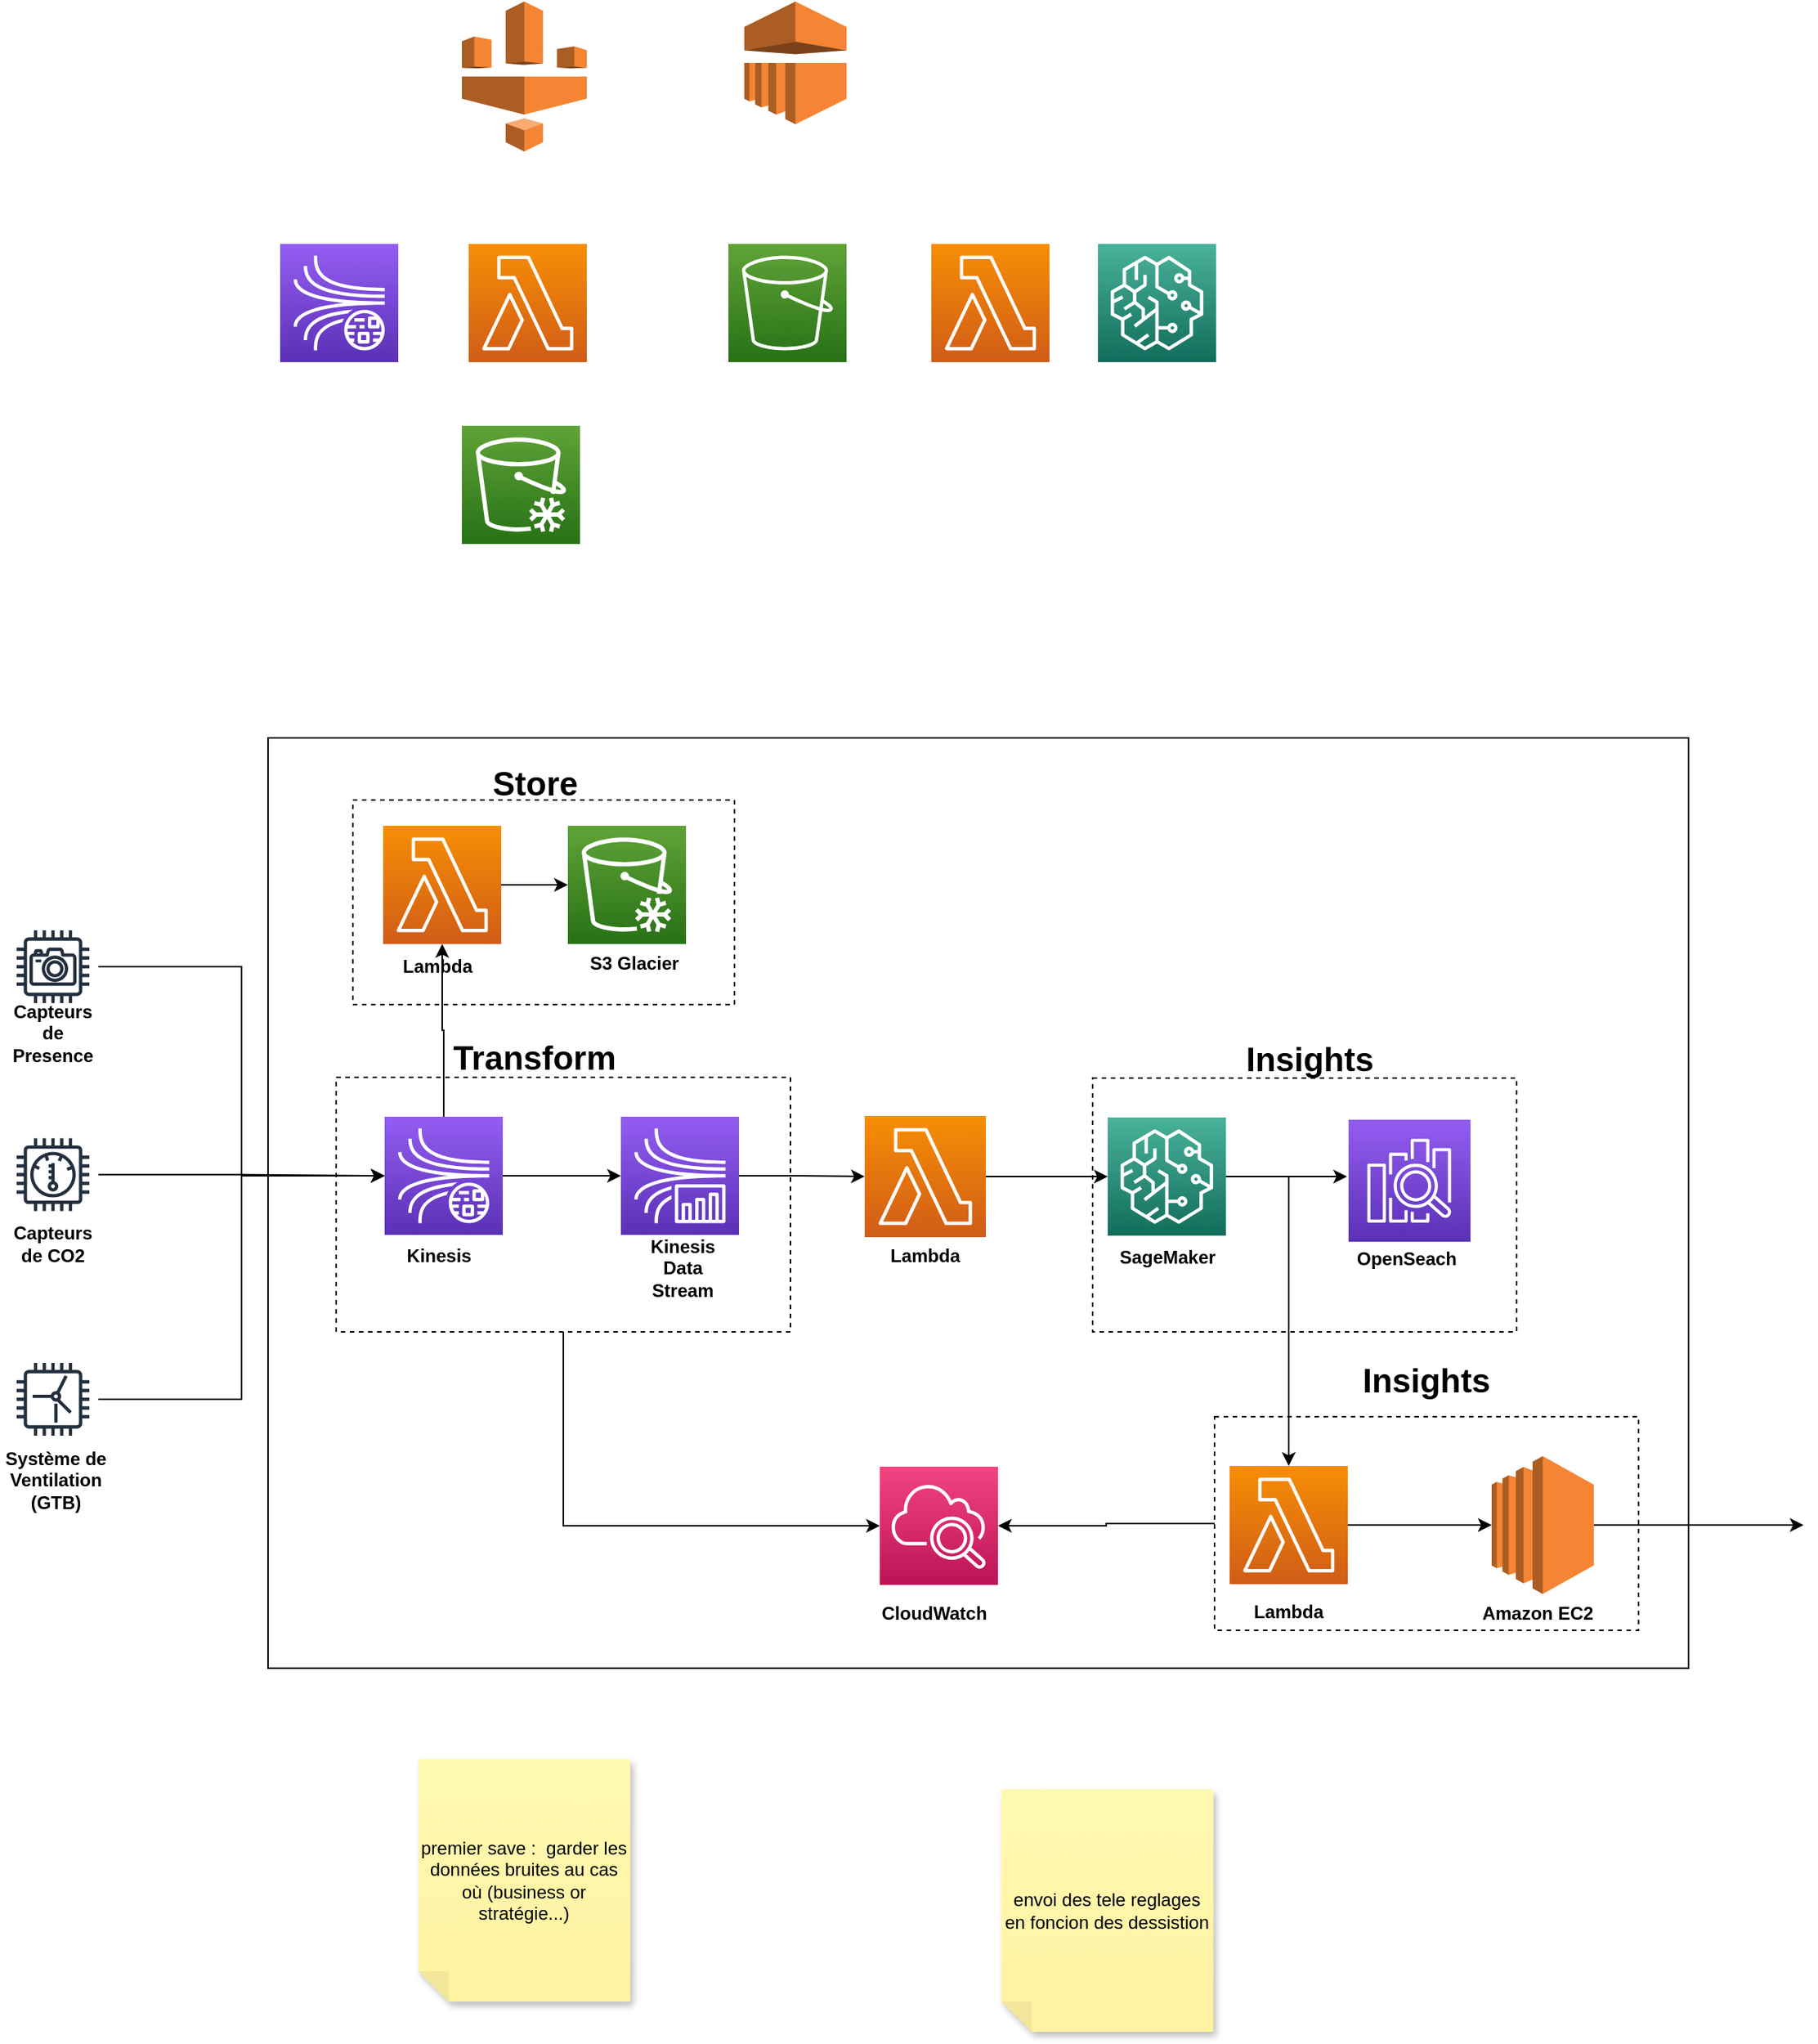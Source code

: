 <mxfile version="21.0.10" type="github">
  <diagram name="Page-1" id="v63S46q5yMBqqZmRK9G6">
    <mxGraphModel dx="2150" dy="783" grid="1" gridSize="11" guides="1" tooltips="1" connect="1" arrows="1" fold="1" page="1" pageScale="1" pageWidth="827" pageHeight="1169" math="0" shadow="0">
      <root>
        <mxCell id="0" />
        <mxCell id="1" parent="0" />
        <mxCell id="vw22RqHtb2KoScnF9Mjw-39" value="" style="rounded=0;whiteSpace=wrap;html=1;fillColor=none;" parent="1" vertex="1">
          <mxGeometry x="42" y="576" width="938" height="614" as="geometry" />
        </mxCell>
        <mxCell id="vw22RqHtb2KoScnF9Mjw-14" value="" style="rounded=0;whiteSpace=wrap;html=1;fillColor=none;dashed=1;fontStyle=1" parent="1" vertex="1">
          <mxGeometry x="98" y="617" width="252" height="135" as="geometry" />
        </mxCell>
        <mxCell id="vw22RqHtb2KoScnF9Mjw-37" style="edgeStyle=orthogonalEdgeStyle;rounded=0;orthogonalLoop=1;jettySize=auto;html=1;exitX=0;exitY=0.5;exitDx=0;exitDy=0;fontStyle=1" parent="1" source="vw22RqHtb2KoScnF9Mjw-25" target="vw22RqHtb2KoScnF9Mjw-29" edge="1">
          <mxGeometry relative="1" as="geometry">
            <mxPoint x="557" y="1096" as="targetPoint" />
          </mxGeometry>
        </mxCell>
        <mxCell id="vw22RqHtb2KoScnF9Mjw-25" value="" style="rounded=0;whiteSpace=wrap;html=1;fillColor=none;dashed=1;fontStyle=1" parent="1" vertex="1">
          <mxGeometry x="667" y="1024" width="280" height="141" as="geometry" />
        </mxCell>
        <mxCell id="vw22RqHtb2KoScnF9Mjw-13" value="" style="rounded=0;whiteSpace=wrap;html=1;fillColor=none;dashed=1;fontStyle=1" parent="1" vertex="1">
          <mxGeometry x="586.5" y="800.5" width="280" height="167.5" as="geometry" />
        </mxCell>
        <mxCell id="vw22RqHtb2KoScnF9Mjw-36" style="edgeStyle=orthogonalEdgeStyle;rounded=0;orthogonalLoop=1;jettySize=auto;html=1;exitX=0.5;exitY=1;exitDx=0;exitDy=0;entryX=0;entryY=0.5;entryDx=0;entryDy=0;entryPerimeter=0;fontStyle=1" parent="1" source="vw22RqHtb2KoScnF9Mjw-10" target="vw22RqHtb2KoScnF9Mjw-29" edge="1">
          <mxGeometry relative="1" as="geometry" />
        </mxCell>
        <mxCell id="vw22RqHtb2KoScnF9Mjw-10" value="" style="rounded=0;whiteSpace=wrap;html=1;fillColor=none;dashed=1;fontStyle=1" parent="1" vertex="1">
          <mxGeometry x="87" y="800" width="300" height="168" as="geometry" />
        </mxCell>
        <mxCell id="0xS_EjlW5Ho_wa0NnR8M-2" value="" style="sketch=0;points=[[0,0,0],[0.25,0,0],[0.5,0,0],[0.75,0,0],[1,0,0],[0,1,0],[0.25,1,0],[0.5,1,0],[0.75,1,0],[1,1,0],[0,0.25,0],[0,0.5,0],[0,0.75,0],[1,0.25,0],[1,0.5,0],[1,0.75,0]];outlineConnect=0;fontColor=#232F3E;gradientColor=#60A337;gradientDirection=north;fillColor=#277116;strokeColor=#ffffff;dashed=0;verticalLabelPosition=bottom;verticalAlign=top;align=center;html=1;fontSize=12;fontStyle=1;aspect=fixed;shape=mxgraph.aws4.resourceIcon;resIcon=mxgraph.aws4.glacier;" parent="1" vertex="1">
          <mxGeometry x="240" y="634" width="78" height="78" as="geometry" />
        </mxCell>
        <mxCell id="vw22RqHtb2KoScnF9Mjw-20" style="edgeStyle=orthogonalEdgeStyle;rounded=0;orthogonalLoop=1;jettySize=auto;html=1;fontStyle=1" parent="1" source="0xS_EjlW5Ho_wa0NnR8M-3" target="0xS_EjlW5Ho_wa0NnR8M-11" edge="1">
          <mxGeometry relative="1" as="geometry" />
        </mxCell>
        <mxCell id="vw22RqHtb2KoScnF9Mjw-40" style="edgeStyle=orthogonalEdgeStyle;rounded=0;orthogonalLoop=1;jettySize=auto;html=1;exitX=0.5;exitY=0;exitDx=0;exitDy=0;exitPerimeter=0;entryX=0.5;entryY=1;entryDx=0;entryDy=0;entryPerimeter=0;fontStyle=1" parent="1" source="0xS_EjlW5Ho_wa0NnR8M-3" target="0xS_EjlW5Ho_wa0NnR8M-4" edge="1">
          <mxGeometry relative="1" as="geometry" />
        </mxCell>
        <mxCell id="0xS_EjlW5Ho_wa0NnR8M-3" value="" style="sketch=0;points=[[0,0,0],[0.25,0,0],[0.5,0,0],[0.75,0,0],[1,0,0],[0,1,0],[0.25,1,0],[0.5,1,0],[0.75,1,0],[1,1,0],[0,0.25,0],[0,0.5,0],[0,0.75,0],[1,0.25,0],[1,0.5,0],[1,0.75,0]];outlineConnect=0;fontColor=#232F3E;gradientColor=#945DF2;gradientDirection=north;fillColor=#5A30B5;strokeColor=#ffffff;dashed=0;verticalLabelPosition=bottom;verticalAlign=top;align=center;html=1;fontSize=12;fontStyle=1;aspect=fixed;shape=mxgraph.aws4.resourceIcon;resIcon=mxgraph.aws4.kinesis_data_streams;" parent="1" vertex="1">
          <mxGeometry x="119" y="826" width="78" height="78" as="geometry" />
        </mxCell>
        <mxCell id="vw22RqHtb2KoScnF9Mjw-41" style="edgeStyle=orthogonalEdgeStyle;rounded=0;orthogonalLoop=1;jettySize=auto;html=1;exitX=1;exitY=0.5;exitDx=0;exitDy=0;exitPerimeter=0;entryX=0;entryY=0.5;entryDx=0;entryDy=0;entryPerimeter=0;fontStyle=1" parent="1" source="0xS_EjlW5Ho_wa0NnR8M-4" target="0xS_EjlW5Ho_wa0NnR8M-2" edge="1">
          <mxGeometry relative="1" as="geometry" />
        </mxCell>
        <mxCell id="0xS_EjlW5Ho_wa0NnR8M-4" value="" style="sketch=0;points=[[0,0,0],[0.25,0,0],[0.5,0,0],[0.75,0,0],[1,0,0],[0,1,0],[0.25,1,0],[0.5,1,0],[0.75,1,0],[1,1,0],[0,0.25,0],[0,0.5,0],[0,0.75,0],[1,0.25,0],[1,0.5,0],[1,0.75,0]];outlineConnect=0;fontColor=#232F3E;gradientColor=#F78E04;gradientDirection=north;fillColor=#D05C17;strokeColor=#ffffff;dashed=0;verticalLabelPosition=bottom;verticalAlign=top;align=center;html=1;fontSize=12;fontStyle=1;aspect=fixed;shape=mxgraph.aws4.resourceIcon;resIcon=mxgraph.aws4.lambda;" parent="1" vertex="1">
          <mxGeometry x="118" y="634" width="78" height="78" as="geometry" />
        </mxCell>
        <mxCell id="vw22RqHtb2KoScnF9Mjw-24" style="edgeStyle=orthogonalEdgeStyle;rounded=0;orthogonalLoop=1;jettySize=auto;html=1;exitX=1;exitY=0.5;exitDx=0;exitDy=0;exitPerimeter=0;fontStyle=1" parent="1" source="0xS_EjlW5Ho_wa0NnR8M-9" target="vw22RqHtb2KoScnF9Mjw-3" edge="1">
          <mxGeometry relative="1" as="geometry" />
        </mxCell>
        <mxCell id="vw22RqHtb2KoScnF9Mjw-35" style="edgeStyle=orthogonalEdgeStyle;rounded=0;orthogonalLoop=1;jettySize=auto;html=1;exitX=1;exitY=0.5;exitDx=0;exitDy=0;exitPerimeter=0;entryX=0.5;entryY=0;entryDx=0;entryDy=0;entryPerimeter=0;fontStyle=1" parent="1" source="0xS_EjlW5Ho_wa0NnR8M-9" target="vw22RqHtb2KoScnF9Mjw-8" edge="1">
          <mxGeometry relative="1" as="geometry" />
        </mxCell>
        <mxCell id="0xS_EjlW5Ho_wa0NnR8M-9" value="" style="sketch=0;points=[[0,0,0],[0.25,0,0],[0.5,0,0],[0.75,0,0],[1,0,0],[0,1,0],[0.25,1,0],[0.5,1,0],[0.75,1,0],[1,1,0],[0,0.25,0],[0,0.5,0],[0,0.75,0],[1,0.25,0],[1,0.5,0],[1,0.75,0]];outlineConnect=0;fontColor=#232F3E;gradientColor=#4AB29A;gradientDirection=north;fillColor=#116D5B;strokeColor=#ffffff;dashed=0;verticalLabelPosition=bottom;verticalAlign=top;align=center;html=1;fontSize=12;fontStyle=1;aspect=fixed;shape=mxgraph.aws4.resourceIcon;resIcon=mxgraph.aws4.sagemaker;" parent="1" vertex="1">
          <mxGeometry x="596.5" y="826.5" width="78" height="78" as="geometry" />
        </mxCell>
        <mxCell id="vw22RqHtb2KoScnF9Mjw-23" style="edgeStyle=orthogonalEdgeStyle;rounded=0;orthogonalLoop=1;jettySize=auto;html=1;exitX=1;exitY=0.5;exitDx=0;exitDy=0;exitPerimeter=0;entryX=0;entryY=0.5;entryDx=0;entryDy=0;entryPerimeter=0;fontStyle=1" parent="1" source="0xS_EjlW5Ho_wa0NnR8M-10" target="0xS_EjlW5Ho_wa0NnR8M-9" edge="1">
          <mxGeometry relative="1" as="geometry" />
        </mxCell>
        <mxCell id="0xS_EjlW5Ho_wa0NnR8M-10" value="" style="sketch=0;points=[[0,0,0],[0.25,0,0],[0.5,0,0],[0.75,0,0],[1,0,0],[0,1,0],[0.25,1,0],[0.5,1,0],[0.75,1,0],[1,1,0],[0,0.25,0],[0,0.5,0],[0,0.75,0],[1,0.25,0],[1,0.5,0],[1,0.75,0]];outlineConnect=0;fontColor=#232F3E;gradientColor=#F78E04;gradientDirection=north;fillColor=#D05C17;strokeColor=#ffffff;dashed=0;verticalLabelPosition=bottom;verticalAlign=top;align=center;html=1;fontSize=12;fontStyle=1;aspect=fixed;shape=mxgraph.aws4.resourceIcon;resIcon=mxgraph.aws4.lambda;" parent="1" vertex="1">
          <mxGeometry x="436" y="825.5" width="80" height="80" as="geometry" />
        </mxCell>
        <mxCell id="vw22RqHtb2KoScnF9Mjw-21" style="edgeStyle=orthogonalEdgeStyle;rounded=0;orthogonalLoop=1;jettySize=auto;html=1;exitX=1;exitY=0.5;exitDx=0;exitDy=0;exitPerimeter=0;entryX=0;entryY=0.5;entryDx=0;entryDy=0;entryPerimeter=0;fontStyle=1" parent="1" source="0xS_EjlW5Ho_wa0NnR8M-11" target="0xS_EjlW5Ho_wa0NnR8M-10" edge="1">
          <mxGeometry relative="1" as="geometry" />
        </mxCell>
        <mxCell id="0xS_EjlW5Ho_wa0NnR8M-11" value="" style="sketch=0;points=[[0,0,0],[0.25,0,0],[0.5,0,0],[0.75,0,0],[1,0,0],[0,1,0],[0.25,1,0],[0.5,1,0],[0.75,1,0],[1,1,0],[0,0.25,0],[0,0.5,0],[0,0.75,0],[1,0.25,0],[1,0.5,0],[1,0.75,0]];outlineConnect=0;fontColor=#232F3E;gradientColor=#945DF2;gradientDirection=north;fillColor=#5A30B5;strokeColor=#ffffff;dashed=0;verticalLabelPosition=bottom;verticalAlign=top;align=center;html=1;fontSize=12;fontStyle=1;aspect=fixed;shape=mxgraph.aws4.resourceIcon;resIcon=mxgraph.aws4.kinesis_data_analytics;" parent="1" vertex="1">
          <mxGeometry x="275" y="826" width="78" height="78" as="geometry" />
        </mxCell>
        <mxCell id="0xS_EjlW5Ho_wa0NnR8M-12" value="" style="sketch=0;points=[[0,0,0],[0.25,0,0],[0.5,0,0],[0.75,0,0],[1,0,0],[0,1,0],[0.25,1,0],[0.5,1,0],[0.75,1,0],[1,1,0],[0,0.25,0],[0,0.5,0],[0,0.75,0],[1,0.25,0],[1,0.5,0],[1,0.75,0]];outlineConnect=0;fontColor=#232F3E;gradientColor=#60A337;gradientDirection=north;fillColor=#277116;strokeColor=#ffffff;dashed=0;verticalLabelPosition=bottom;verticalAlign=top;align=center;html=1;fontSize=12;fontStyle=0;aspect=fixed;shape=mxgraph.aws4.resourceIcon;resIcon=mxgraph.aws4.s3;" parent="1" vertex="1">
          <mxGeometry x="346" y="250" width="78" height="78" as="geometry" />
        </mxCell>
        <mxCell id="0xS_EjlW5Ho_wa0NnR8M-13" value="" style="sketch=0;points=[[0,0,0],[0.25,0,0],[0.5,0,0],[0.75,0,0],[1,0,0],[0,1,0],[0.25,1,0],[0.5,1,0],[0.75,1,0],[1,1,0],[0,0.25,0],[0,0.5,0],[0,0.75,0],[1,0.25,0],[1,0.5,0],[1,0.75,0]];outlineConnect=0;fontColor=#232F3E;gradientColor=#60A337;gradientDirection=north;fillColor=#277116;strokeColor=#ffffff;dashed=0;verticalLabelPosition=bottom;verticalAlign=top;align=center;html=1;fontSize=12;fontStyle=0;aspect=fixed;shape=mxgraph.aws4.resourceIcon;resIcon=mxgraph.aws4.glacier;" parent="1" vertex="1">
          <mxGeometry x="170" y="370" width="78" height="78" as="geometry" />
        </mxCell>
        <mxCell id="0xS_EjlW5Ho_wa0NnR8M-14" value="" style="sketch=0;points=[[0,0,0],[0.25,0,0],[0.5,0,0],[0.75,0,0],[1,0,0],[0,1,0],[0.25,1,0],[0.5,1,0],[0.75,1,0],[1,1,0],[0,0.25,0],[0,0.5,0],[0,0.75,0],[1,0.25,0],[1,0.5,0],[1,0.75,0]];outlineConnect=0;fontColor=#232F3E;gradientColor=#945DF2;gradientDirection=north;fillColor=#5A30B5;strokeColor=#ffffff;dashed=0;verticalLabelPosition=bottom;verticalAlign=top;align=center;html=1;fontSize=12;fontStyle=0;aspect=fixed;shape=mxgraph.aws4.resourceIcon;resIcon=mxgraph.aws4.kinesis_data_streams;" parent="1" vertex="1">
          <mxGeometry x="50" y="250" width="78" height="78" as="geometry" />
        </mxCell>
        <mxCell id="0xS_EjlW5Ho_wa0NnR8M-15" value="" style="sketch=0;points=[[0,0,0],[0.25,0,0],[0.5,0,0],[0.75,0,0],[1,0,0],[0,1,0],[0.25,1,0],[0.5,1,0],[0.75,1,0],[1,1,0],[0,0.25,0],[0,0.5,0],[0,0.75,0],[1,0.25,0],[1,0.5,0],[1,0.75,0]];outlineConnect=0;fontColor=#232F3E;gradientColor=#F78E04;gradientDirection=north;fillColor=#D05C17;strokeColor=#ffffff;dashed=0;verticalLabelPosition=bottom;verticalAlign=top;align=center;html=1;fontSize=12;fontStyle=0;aspect=fixed;shape=mxgraph.aws4.resourceIcon;resIcon=mxgraph.aws4.lambda;" parent="1" vertex="1">
          <mxGeometry x="174.5" y="250" width="78" height="78" as="geometry" />
        </mxCell>
        <mxCell id="0xS_EjlW5Ho_wa0NnR8M-16" value="" style="outlineConnect=0;dashed=0;verticalLabelPosition=bottom;verticalAlign=top;align=center;html=1;shape=mxgraph.aws3.glue;fillColor=#F58534;gradientColor=none;" parent="1" vertex="1">
          <mxGeometry x="170" y="90" width="82.5" height="99" as="geometry" />
        </mxCell>
        <mxCell id="0xS_EjlW5Ho_wa0NnR8M-17" value="" style="outlineConnect=0;dashed=0;verticalLabelPosition=bottom;verticalAlign=top;align=center;html=1;shape=mxgraph.aws3.emr;fillColor=#F58534;gradientColor=none;" parent="1" vertex="1">
          <mxGeometry x="356.5" y="90" width="67.5" height="81" as="geometry" />
        </mxCell>
        <mxCell id="0xS_EjlW5Ho_wa0NnR8M-18" value="" style="sketch=0;points=[[0,0,0],[0.25,0,0],[0.5,0,0],[0.75,0,0],[1,0,0],[0,1,0],[0.25,1,0],[0.5,1,0],[0.75,1,0],[1,1,0],[0,0.25,0],[0,0.5,0],[0,0.75,0],[1,0.25,0],[1,0.5,0],[1,0.75,0]];outlineConnect=0;fontColor=#232F3E;gradientColor=#4AB29A;gradientDirection=north;fillColor=#116D5B;strokeColor=#ffffff;dashed=0;verticalLabelPosition=bottom;verticalAlign=top;align=center;html=1;fontSize=12;fontStyle=0;aspect=fixed;shape=mxgraph.aws4.resourceIcon;resIcon=mxgraph.aws4.sagemaker;" parent="1" vertex="1">
          <mxGeometry x="590" y="250" width="78" height="78" as="geometry" />
        </mxCell>
        <mxCell id="0xS_EjlW5Ho_wa0NnR8M-19" value="" style="sketch=0;points=[[0,0,0],[0.25,0,0],[0.5,0,0],[0.75,0,0],[1,0,0],[0,1,0],[0.25,1,0],[0.5,1,0],[0.75,1,0],[1,1,0],[0,0.25,0],[0,0.5,0],[0,0.75,0],[1,0.25,0],[1,0.5,0],[1,0.75,0]];outlineConnect=0;fontColor=#232F3E;gradientColor=#F78E04;gradientDirection=north;fillColor=#D05C17;strokeColor=#ffffff;dashed=0;verticalLabelPosition=bottom;verticalAlign=top;align=center;html=1;fontSize=12;fontStyle=0;aspect=fixed;shape=mxgraph.aws4.resourceIcon;resIcon=mxgraph.aws4.lambda;" parent="1" vertex="1">
          <mxGeometry x="480" y="250" width="78" height="78" as="geometry" />
        </mxCell>
        <mxCell id="vw22RqHtb2KoScnF9Mjw-1" value="premier save :&amp;nbsp; garder les données bruites au cas où (business or stratégie...)&lt;br&gt;" style="shape=note;whiteSpace=wrap;html=1;backgroundOutline=1;fontColor=#000000;darkOpacity=0.05;fillColor=#FFF9B2;strokeColor=none;fillStyle=solid;direction=west;gradientDirection=north;gradientColor=#FFF2A1;shadow=1;size=20;pointerEvents=1;" parent="1" vertex="1">
          <mxGeometry x="141.25" y="1250" width="140" height="160" as="geometry" />
        </mxCell>
        <mxCell id="vw22RqHtb2KoScnF9Mjw-3" value="Amazon Elasticsearch Service" style="sketch=0;outlineConnect=0;strokeColor=#FFFFFF;fillColor=#5A30B5;dashed=0;verticalLabelPosition=middle;verticalAlign=bottom;align=center;html=1;whiteSpace=wrap;fontSize=10;fontStyle=1;spacing=3;shape=mxgraph.aws4.productIcon;prIcon=mxgraph.aws4.elasticsearch_service;gradientColor=#945DF2;gradientDirection=north;fontColor=none;noLabel=1;" parent="1" vertex="1">
          <mxGeometry x="754.5" y="827" width="82.5" height="77" as="geometry" />
        </mxCell>
        <mxCell id="esFvUMw4x8bWNT_ROYQ_-23" style="edgeStyle=orthogonalEdgeStyle;rounded=0;orthogonalLoop=1;jettySize=auto;html=1;" edge="1" parent="1" source="vw22RqHtb2KoScnF9Mjw-5">
          <mxGeometry relative="1" as="geometry">
            <mxPoint x="1056" y="1095.5" as="targetPoint" />
          </mxGeometry>
        </mxCell>
        <mxCell id="vw22RqHtb2KoScnF9Mjw-5" value="" style="outlineConnect=0;dashed=0;verticalLabelPosition=bottom;verticalAlign=top;align=center;html=1;shape=mxgraph.aws3.ec2;fillColor=#F58534;gradientColor=none;fontStyle=1" parent="1" vertex="1">
          <mxGeometry x="850" y="1050" width="67.5" height="91" as="geometry" />
        </mxCell>
        <mxCell id="vw22RqHtb2KoScnF9Mjw-6" value="envoi des tele reglages en foncion des dessistion" style="shape=note;whiteSpace=wrap;html=1;backgroundOutline=1;fontColor=#000000;darkOpacity=0.05;fillColor=#FFF9B2;strokeColor=none;fillStyle=solid;direction=west;gradientDirection=north;gradientColor=#FFF2A1;shadow=1;size=20;pointerEvents=1;" parent="1" vertex="1">
          <mxGeometry x="526.25" y="1270" width="140" height="160" as="geometry" />
        </mxCell>
        <mxCell id="vw22RqHtb2KoScnF9Mjw-27" style="edgeStyle=orthogonalEdgeStyle;rounded=0;orthogonalLoop=1;jettySize=auto;html=1;exitX=1;exitY=0.5;exitDx=0;exitDy=0;exitPerimeter=0;fontStyle=1" parent="1" source="vw22RqHtb2KoScnF9Mjw-8" target="vw22RqHtb2KoScnF9Mjw-5" edge="1">
          <mxGeometry relative="1" as="geometry" />
        </mxCell>
        <mxCell id="vw22RqHtb2KoScnF9Mjw-8" value="" style="sketch=0;points=[[0,0,0],[0.25,0,0],[0.5,0,0],[0.75,0,0],[1,0,0],[0,1,0],[0.25,1,0],[0.5,1,0],[0.75,1,0],[1,1,0],[0,0.25,0],[0,0.5,0],[0,0.75,0],[1,0.25,0],[1,0.5,0],[1,0.75,0]];outlineConnect=0;fontColor=#232F3E;gradientColor=#F78E04;gradientDirection=north;fillColor=#D05C17;strokeColor=#ffffff;dashed=0;verticalLabelPosition=bottom;verticalAlign=top;align=center;html=1;fontSize=12;fontStyle=1;aspect=fixed;shape=mxgraph.aws4.resourceIcon;resIcon=mxgraph.aws4.lambda;" parent="1" vertex="1">
          <mxGeometry x="677" y="1056.5" width="78" height="78" as="geometry" />
        </mxCell>
        <mxCell id="vw22RqHtb2KoScnF9Mjw-11" value="Transform" style="text;html=1;strokeColor=none;fillColor=none;align=center;verticalAlign=middle;whiteSpace=wrap;rounded=0;fontStyle=1;fontSize=22;" parent="1" vertex="1">
          <mxGeometry x="188" y="766" width="60" height="44" as="geometry" />
        </mxCell>
        <mxCell id="vw22RqHtb2KoScnF9Mjw-12" value="Insights" style="text;html=1;strokeColor=none;fillColor=none;align=center;verticalAlign=middle;whiteSpace=wrap;rounded=0;fontStyle=1;fontSize=22;" parent="1" vertex="1">
          <mxGeometry x="699.5" y="778" width="60" height="22.5" as="geometry" />
        </mxCell>
        <mxCell id="vw22RqHtb2KoScnF9Mjw-15" value="&lt;font style=&quot;font-size: 22px;&quot;&gt;Store&lt;/font&gt;" style="text;html=1;strokeColor=none;fillColor=none;align=center;verticalAlign=middle;whiteSpace=wrap;rounded=0;fontStyle=1" parent="1" vertex="1">
          <mxGeometry x="175.5" y="585" width="85" height="44" as="geometry" />
        </mxCell>
        <mxCell id="vw22RqHtb2KoScnF9Mjw-29" value="" style="sketch=0;points=[[0,0,0],[0.25,0,0],[0.5,0,0],[0.75,0,0],[1,0,0],[0,1,0],[0.25,1,0],[0.5,1,0],[0.75,1,0],[1,1,0],[0,0.25,0],[0,0.5,0],[0,0.75,0],[1,0.25,0],[1,0.5,0],[1,0.75,0]];points=[[0,0,0],[0.25,0,0],[0.5,0,0],[0.75,0,0],[1,0,0],[0,1,0],[0.25,1,0],[0.5,1,0],[0.75,1,0],[1,1,0],[0,0.25,0],[0,0.5,0],[0,0.75,0],[1,0.25,0],[1,0.5,0],[1,0.75,0]];outlineConnect=0;fontColor=#232F3E;gradientColor=#F34482;gradientDirection=north;fillColor=#BC1356;strokeColor=#ffffff;dashed=0;verticalLabelPosition=bottom;verticalAlign=top;align=center;html=1;fontSize=12;fontStyle=1;aspect=fixed;shape=mxgraph.aws4.resourceIcon;resIcon=mxgraph.aws4.cloudwatch_2;" parent="1" vertex="1">
          <mxGeometry x="446" y="1057" width="78" height="78" as="geometry" />
        </mxCell>
        <mxCell id="esFvUMw4x8bWNT_ROYQ_-1" value="SageMaker" style="text;html=1;strokeColor=none;fillColor=none;align=center;verticalAlign=middle;whiteSpace=wrap;rounded=0;fontStyle=1" vertex="1" parent="1">
          <mxGeometry x="605.5" y="908" width="60" height="22.5" as="geometry" />
        </mxCell>
        <mxCell id="esFvUMw4x8bWNT_ROYQ_-2" value="OpenSeach" style="text;html=1;strokeColor=none;fillColor=none;align=center;verticalAlign=middle;whiteSpace=wrap;rounded=0;fontStyle=1" vertex="1" parent="1">
          <mxGeometry x="763.75" y="909" width="60" height="22.5" as="geometry" />
        </mxCell>
        <mxCell id="esFvUMw4x8bWNT_ROYQ_-3" value="Lambda" style="text;html=1;strokeColor=none;fillColor=none;align=center;verticalAlign=middle;whiteSpace=wrap;rounded=0;fontStyle=1" vertex="1" parent="1">
          <mxGeometry x="686" y="1142" width="60" height="22.5" as="geometry" />
        </mxCell>
        <mxCell id="esFvUMw4x8bWNT_ROYQ_-4" value="Amazon EC2" style="text;html=1;strokeColor=none;fillColor=none;align=center;verticalAlign=middle;whiteSpace=wrap;rounded=0;fontStyle=1" vertex="1" parent="1">
          <mxGeometry x="840.25" y="1143" width="80.75" height="22.5" as="geometry" />
        </mxCell>
        <mxCell id="esFvUMw4x8bWNT_ROYQ_-6" value="Lambda" style="text;html=1;strokeColor=none;fillColor=none;align=center;verticalAlign=middle;whiteSpace=wrap;rounded=0;fontStyle=1" vertex="1" parent="1">
          <mxGeometry x="446" y="907" width="60" height="22.5" as="geometry" />
        </mxCell>
        <mxCell id="esFvUMw4x8bWNT_ROYQ_-7" value="CloudWatch" style="text;html=1;strokeColor=none;fillColor=none;align=center;verticalAlign=middle;whiteSpace=wrap;rounded=0;fontStyle=1" vertex="1" parent="1">
          <mxGeometry x="452" y="1143" width="60" height="22.5" as="geometry" />
        </mxCell>
        <mxCell id="esFvUMw4x8bWNT_ROYQ_-8" value="Kinesis Data Stream" style="text;html=1;strokeColor=none;fillColor=none;align=center;verticalAlign=middle;whiteSpace=wrap;rounded=0;fontStyle=1" vertex="1" parent="1">
          <mxGeometry x="281.25" y="915" width="70" height="22.5" as="geometry" />
        </mxCell>
        <mxCell id="esFvUMw4x8bWNT_ROYQ_-9" value="Kinesis" style="text;html=1;strokeColor=none;fillColor=none;align=center;verticalAlign=middle;whiteSpace=wrap;rounded=0;fontStyle=1" vertex="1" parent="1">
          <mxGeometry x="125" y="907" width="60" height="22.5" as="geometry" />
        </mxCell>
        <mxCell id="esFvUMw4x8bWNT_ROYQ_-10" value="S3 Glacier" style="text;html=1;strokeColor=none;fillColor=none;align=center;verticalAlign=middle;whiteSpace=wrap;rounded=0;fontStyle=1" vertex="1" parent="1">
          <mxGeometry x="249" y="714" width="70" height="22.5" as="geometry" />
        </mxCell>
        <mxCell id="esFvUMw4x8bWNT_ROYQ_-11" value="Lambda" style="text;html=1;strokeColor=none;fillColor=none;align=center;verticalAlign=middle;whiteSpace=wrap;rounded=0;fontStyle=1" vertex="1" parent="1">
          <mxGeometry x="124" y="716" width="60" height="22.5" as="geometry" />
        </mxCell>
        <mxCell id="esFvUMw4x8bWNT_ROYQ_-20" style="edgeStyle=orthogonalEdgeStyle;rounded=0;orthogonalLoop=1;jettySize=auto;html=1;entryX=0;entryY=0.5;entryDx=0;entryDy=0;entryPerimeter=0;fontStyle=1" edge="1" parent="1" source="esFvUMw4x8bWNT_ROYQ_-13" target="0xS_EjlW5Ho_wa0NnR8M-3">
          <mxGeometry relative="1" as="geometry" />
        </mxCell>
        <mxCell id="esFvUMw4x8bWNT_ROYQ_-13" value="Camera" style="sketch=0;outlineConnect=0;fontColor=none;gradientColor=none;strokeColor=#232F3E;fillColor=#ffffff;dashed=0;verticalLabelPosition=bottom;verticalAlign=top;align=center;html=1;fontSize=12;fontStyle=1;aspect=fixed;shape=mxgraph.aws4.resourceIcon;resIcon=mxgraph.aws4.camera;noLabel=1;" vertex="1" parent="1">
          <mxGeometry x="-130" y="697" width="60" height="60" as="geometry" />
        </mxCell>
        <mxCell id="esFvUMw4x8bWNT_ROYQ_-21" style="edgeStyle=orthogonalEdgeStyle;rounded=0;orthogonalLoop=1;jettySize=auto;html=1;entryX=0;entryY=0.5;entryDx=0;entryDy=0;entryPerimeter=0;fontStyle=1" edge="1" parent="1" source="esFvUMw4x8bWNT_ROYQ_-15" target="0xS_EjlW5Ho_wa0NnR8M-3">
          <mxGeometry relative="1" as="geometry" />
        </mxCell>
        <mxCell id="esFvUMw4x8bWNT_ROYQ_-15" value="Thermostat" style="sketch=0;outlineConnect=0;fontColor=none;gradientColor=none;strokeColor=#232F3E;fillColor=#ffffff;dashed=0;verticalLabelPosition=bottom;verticalAlign=top;align=center;html=1;fontSize=12;fontStyle=1;aspect=fixed;shape=mxgraph.aws4.resourceIcon;resIcon=mxgraph.aws4.thermostat;noLabel=1;" vertex="1" parent="1">
          <mxGeometry x="-130" y="834.25" width="60" height="60" as="geometry" />
        </mxCell>
        <mxCell id="esFvUMw4x8bWNT_ROYQ_-22" style="edgeStyle=orthogonalEdgeStyle;rounded=0;orthogonalLoop=1;jettySize=auto;html=1;entryX=0;entryY=0.5;entryDx=0;entryDy=0;entryPerimeter=0;fontStyle=1" edge="1" parent="1" source="esFvUMw4x8bWNT_ROYQ_-16" target="0xS_EjlW5Ho_wa0NnR8M-3">
          <mxGeometry relative="1" as="geometry" />
        </mxCell>
        <mxCell id="esFvUMw4x8bWNT_ROYQ_-16" value="Windfarm" style="sketch=0;outlineConnect=0;fontColor=none;gradientColor=none;strokeColor=#232F3E;fillColor=#ffffff;dashed=0;verticalLabelPosition=bottom;verticalAlign=top;align=center;html=1;fontSize=12;fontStyle=1;aspect=fixed;shape=mxgraph.aws4.resourceIcon;resIcon=mxgraph.aws4.windfarm;noLabel=1;" vertex="1" parent="1">
          <mxGeometry x="-130" y="982.5" width="60" height="60" as="geometry" />
        </mxCell>
        <mxCell id="esFvUMw4x8bWNT_ROYQ_-17" value="Capteurs de Presence" style="text;html=1;strokeColor=none;fillColor=none;align=center;verticalAlign=middle;whiteSpace=wrap;rounded=0;fontStyle=1" vertex="1" parent="1">
          <mxGeometry x="-135" y="749.25" width="70" height="44" as="geometry" />
        </mxCell>
        <mxCell id="esFvUMw4x8bWNT_ROYQ_-18" value="Capteurs de CO2" style="text;html=1;strokeColor=none;fillColor=none;align=center;verticalAlign=middle;whiteSpace=wrap;rounded=0;fontStyle=1" vertex="1" parent="1">
          <mxGeometry x="-135" y="887.5" width="70" height="44" as="geometry" />
        </mxCell>
        <mxCell id="esFvUMw4x8bWNT_ROYQ_-19" value="Système de Ventilation (GTB)" style="text;html=1;strokeColor=none;fillColor=none;align=center;verticalAlign=middle;whiteSpace=wrap;rounded=0;fontStyle=1" vertex="1" parent="1">
          <mxGeometry x="-133" y="1044" width="70" height="44" as="geometry" />
        </mxCell>
        <mxCell id="esFvUMw4x8bWNT_ROYQ_-24" value="Insights" style="text;html=1;strokeColor=none;fillColor=none;align=center;verticalAlign=middle;whiteSpace=wrap;rounded=0;fontStyle=1;fontSize=22;" vertex="1" parent="1">
          <mxGeometry x="777" y="990" width="60" height="22.5" as="geometry" />
        </mxCell>
      </root>
    </mxGraphModel>
  </diagram>
</mxfile>
